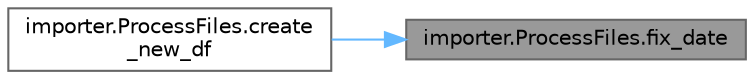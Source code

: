 digraph "importer.ProcessFiles.fix_date"
{
 // LATEX_PDF_SIZE
  bgcolor="transparent";
  edge [fontname=Helvetica,fontsize=10,labelfontname=Helvetica,labelfontsize=10];
  node [fontname=Helvetica,fontsize=10,shape=box,height=0.2,width=0.4];
  rankdir="RL";
  Node1 [id="Node000001",label="importer.ProcessFiles.fix_date",height=0.2,width=0.4,color="gray40", fillcolor="grey60", style="filled", fontcolor="black",tooltip=" "];
  Node1 -> Node2 [id="edge2_Node000001_Node000002",dir="back",color="steelblue1",style="solid",tooltip=" "];
  Node2 [id="Node000002",label="importer.ProcessFiles.create\l_new_df",height=0.2,width=0.4,color="grey40", fillcolor="white", style="filled",URL="$namespaceimporter_1_1_process_files.html#a1f2ae01869726e78c97cb8e1da4cf0ec",tooltip=" "];
}
